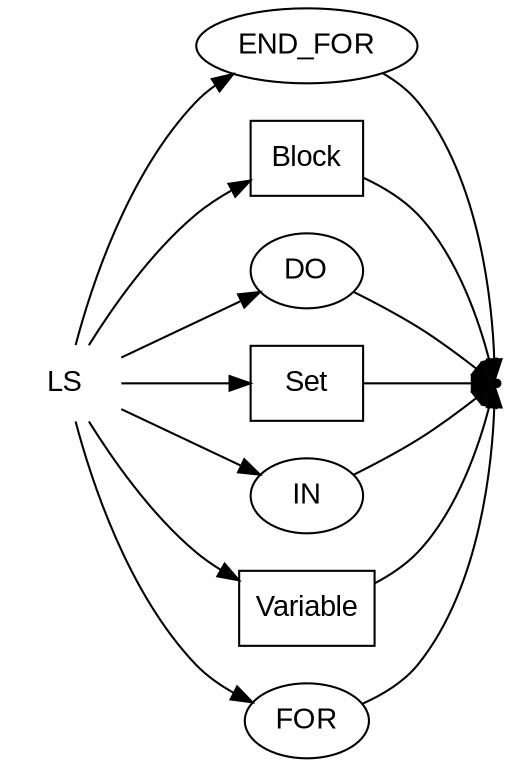 digraph LS {
  rankdir=LR;
  node [fontname="Arial"];
  start [label="LS" shape=plaintext];
  end [label="" shape=point];
  A [label="END_FOR" shape=oval];
  B [label="Block" shape=box];
  C [label="DO" shape=oval];
  D [label="Set" shape=box];
  E [label="IN" shape=oval];
  F [label="Variable" shape=box];
  G [label="FOR" shape=oval];
  start -> G;
  start -> F;
  start -> E;
  start -> D;
  start -> C;
  start -> B;
  start -> A;
  A -> end;
  B -> end;
  C -> end;
  D -> end;
  E -> end;
  F -> end;
  G -> end;
}